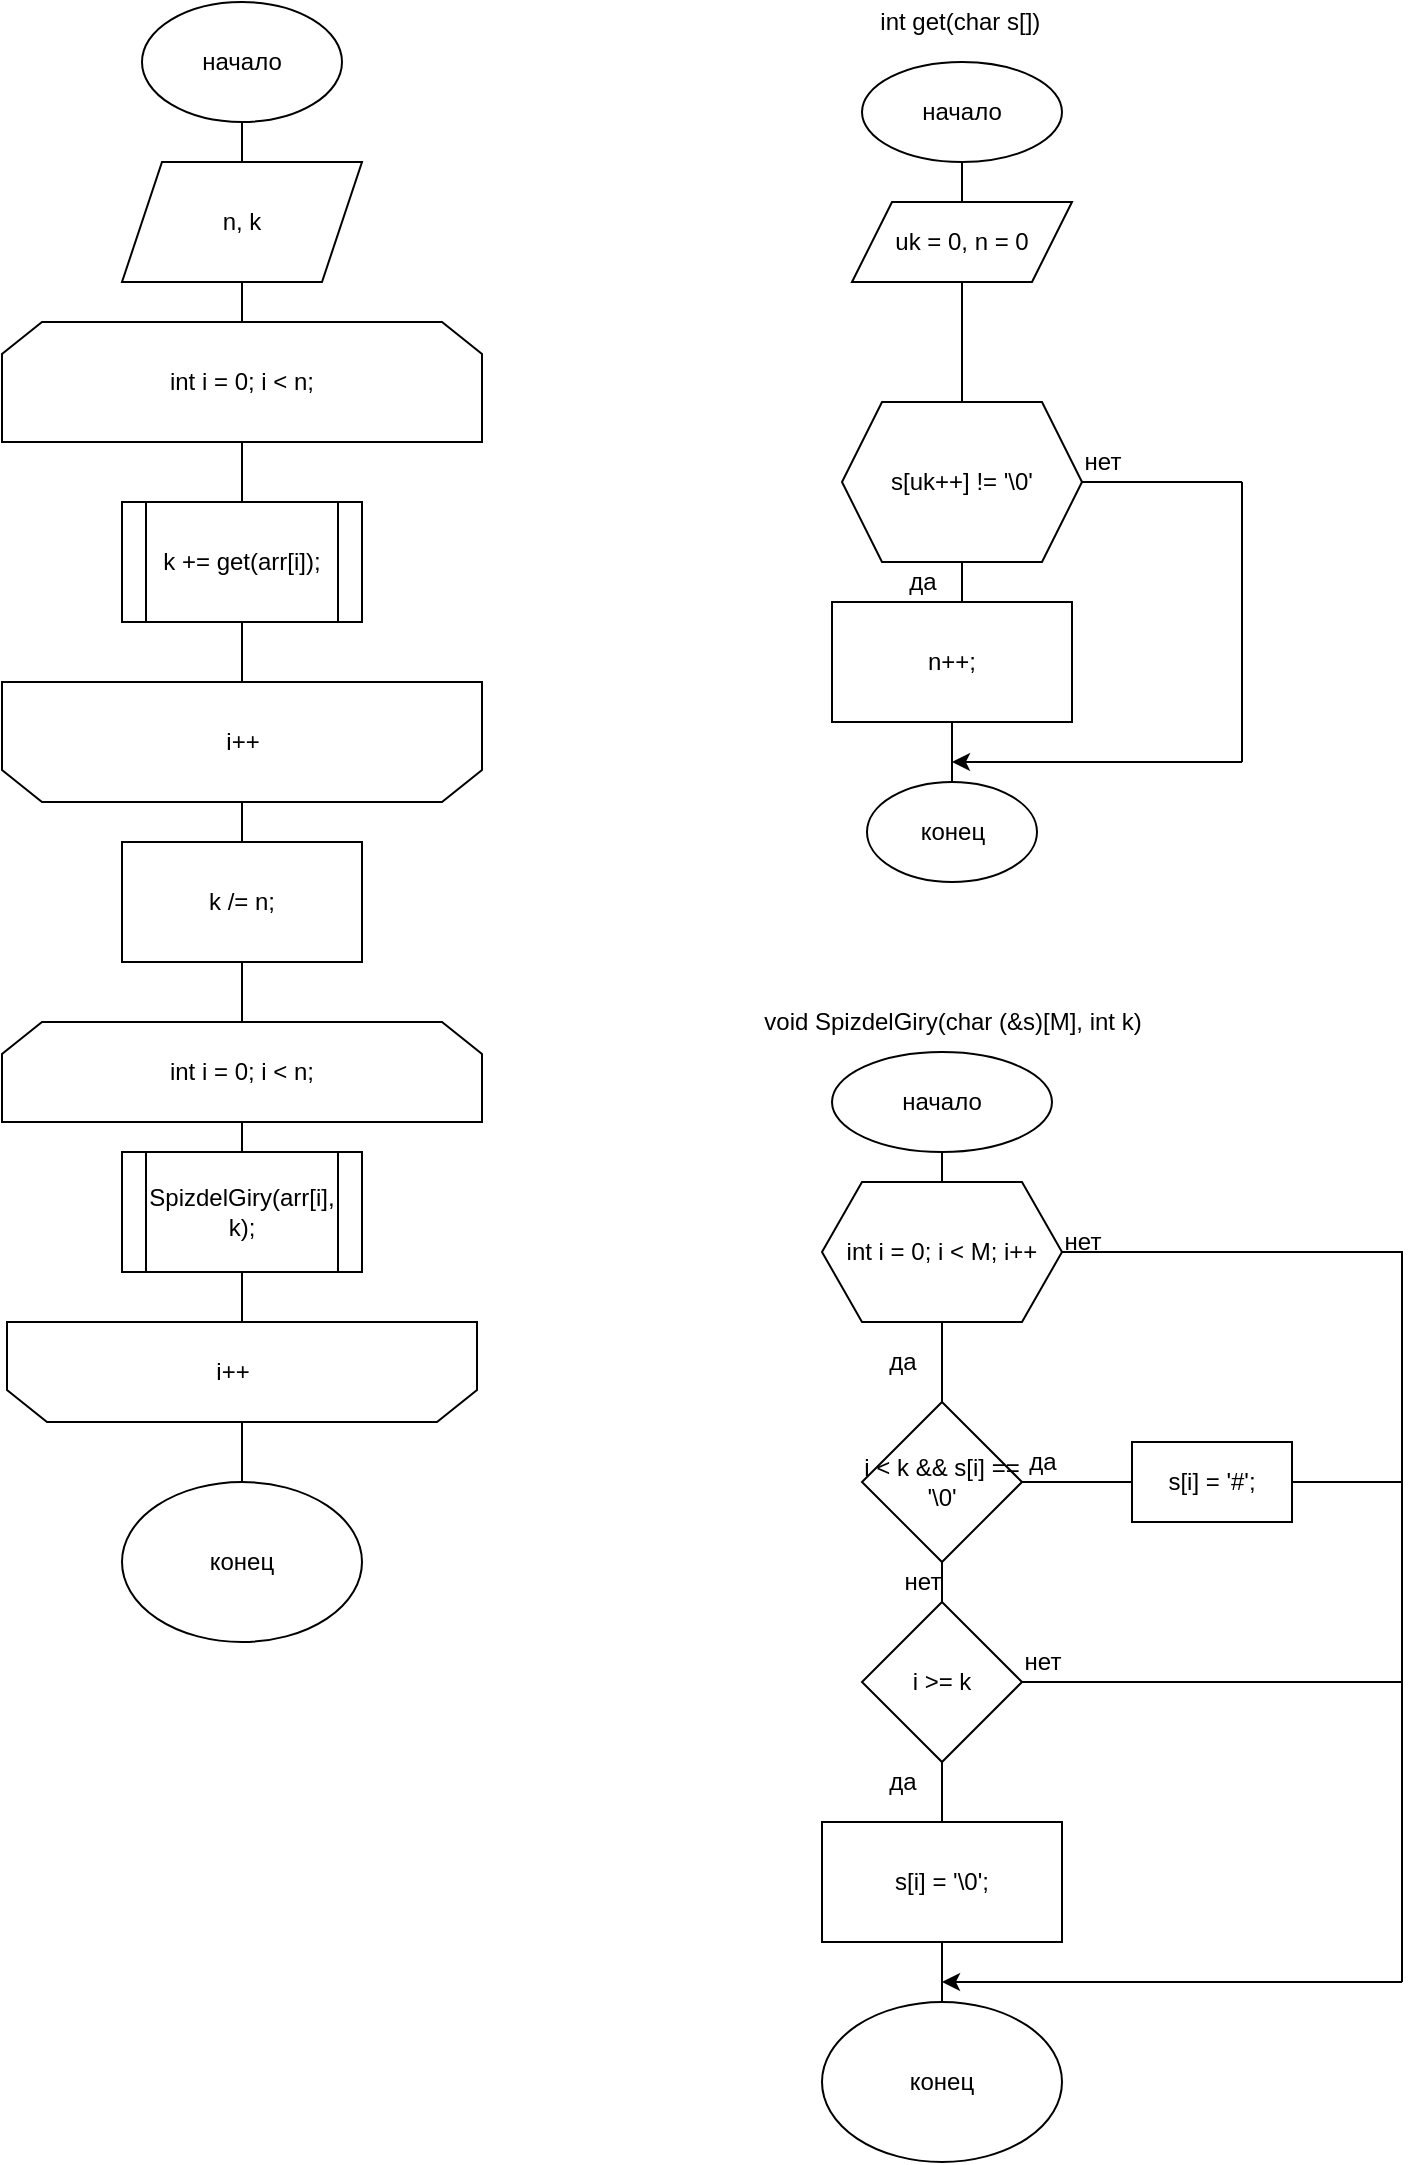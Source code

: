 <mxfile version="13.9.5" type="device"><diagram id="qQiDVnLWJcajwev5-J6D" name="Страница 1"><mxGraphModel dx="677" dy="403" grid="1" gridSize="10" guides="1" tooltips="1" connect="1" arrows="1" fold="1" page="1" pageScale="1" pageWidth="827" pageHeight="1169" math="0" shadow="0"><root><mxCell id="0"/><mxCell id="1" parent="0"/><mxCell id="ObT2H9v9xEEA9guumz-M-3" value="" style="edgeStyle=orthogonalEdgeStyle;rounded=0;orthogonalLoop=1;jettySize=auto;html=1;endArrow=none;endFill=0;" edge="1" parent="1" source="ObT2H9v9xEEA9guumz-M-1" target="ObT2H9v9xEEA9guumz-M-2"><mxGeometry relative="1" as="geometry"/></mxCell><mxCell id="ObT2H9v9xEEA9guumz-M-1" value="начало" style="ellipse;whiteSpace=wrap;html=1;" vertex="1" parent="1"><mxGeometry x="90" y="10" width="100" height="60" as="geometry"/></mxCell><mxCell id="ObT2H9v9xEEA9guumz-M-5" style="edgeStyle=orthogonalEdgeStyle;rounded=0;orthogonalLoop=1;jettySize=auto;html=1;exitX=0.5;exitY=1;exitDx=0;exitDy=0;entryX=0.5;entryY=0;entryDx=0;entryDy=0;endArrow=none;endFill=0;" edge="1" parent="1" source="ObT2H9v9xEEA9guumz-M-2" target="ObT2H9v9xEEA9guumz-M-4"><mxGeometry relative="1" as="geometry"/></mxCell><mxCell id="ObT2H9v9xEEA9guumz-M-2" value="n, k" style="shape=parallelogram;perimeter=parallelogramPerimeter;whiteSpace=wrap;html=1;fixedSize=1;" vertex="1" parent="1"><mxGeometry x="80" y="90" width="120" height="60" as="geometry"/></mxCell><mxCell id="ObT2H9v9xEEA9guumz-M-7" value="" style="edgeStyle=orthogonalEdgeStyle;rounded=0;orthogonalLoop=1;jettySize=auto;html=1;endArrow=none;endFill=0;" edge="1" parent="1" source="ObT2H9v9xEEA9guumz-M-4" target="ObT2H9v9xEEA9guumz-M-6"><mxGeometry relative="1" as="geometry"/></mxCell><mxCell id="ObT2H9v9xEEA9guumz-M-4" value="int i = 0; i &amp;lt; n;" style="shape=loopLimit;whiteSpace=wrap;html=1;" vertex="1" parent="1"><mxGeometry x="20" y="170" width="240" height="60" as="geometry"/></mxCell><mxCell id="ObT2H9v9xEEA9guumz-M-10" style="edgeStyle=orthogonalEdgeStyle;rounded=0;orthogonalLoop=1;jettySize=auto;html=1;exitX=0.5;exitY=1;exitDx=0;exitDy=0;entryX=0.5;entryY=1;entryDx=0;entryDy=0;endArrow=none;endFill=0;" edge="1" parent="1" source="ObT2H9v9xEEA9guumz-M-6" target="ObT2H9v9xEEA9guumz-M-8"><mxGeometry relative="1" as="geometry"/></mxCell><mxCell id="ObT2H9v9xEEA9guumz-M-6" value="k += get(arr[i]);" style="shape=process;whiteSpace=wrap;html=1;backgroundOutline=1;" vertex="1" parent="1"><mxGeometry x="80" y="260" width="120" height="60" as="geometry"/></mxCell><mxCell id="ObT2H9v9xEEA9guumz-M-12" value="" style="edgeStyle=orthogonalEdgeStyle;rounded=0;orthogonalLoop=1;jettySize=auto;html=1;endArrow=none;endFill=0;" edge="1" parent="1" source="ObT2H9v9xEEA9guumz-M-8" target="ObT2H9v9xEEA9guumz-M-11"><mxGeometry relative="1" as="geometry"/></mxCell><mxCell id="ObT2H9v9xEEA9guumz-M-8" value="" style="shape=loopLimit;whiteSpace=wrap;html=1;rotation=-180;" vertex="1" parent="1"><mxGeometry x="20" y="350" width="240" height="60" as="geometry"/></mxCell><mxCell id="ObT2H9v9xEEA9guumz-M-9" value="i++" style="text;html=1;align=center;verticalAlign=middle;resizable=0;points=[];autosize=1;" vertex="1" parent="1"><mxGeometry x="125" y="370" width="30" height="20" as="geometry"/></mxCell><mxCell id="ObT2H9v9xEEA9guumz-M-14" style="edgeStyle=orthogonalEdgeStyle;rounded=0;orthogonalLoop=1;jettySize=auto;html=1;exitX=0.5;exitY=1;exitDx=0;exitDy=0;entryX=0.5;entryY=0;entryDx=0;entryDy=0;endArrow=none;endFill=0;" edge="1" parent="1" source="ObT2H9v9xEEA9guumz-M-11" target="ObT2H9v9xEEA9guumz-M-13"><mxGeometry relative="1" as="geometry"/></mxCell><mxCell id="ObT2H9v9xEEA9guumz-M-11" value="k /= n;" style="whiteSpace=wrap;html=1;" vertex="1" parent="1"><mxGeometry x="80" y="430" width="120" height="60" as="geometry"/></mxCell><mxCell id="ObT2H9v9xEEA9guumz-M-16" value="" style="edgeStyle=orthogonalEdgeStyle;rounded=0;orthogonalLoop=1;jettySize=auto;html=1;endArrow=none;endFill=0;" edge="1" parent="1" source="ObT2H9v9xEEA9guumz-M-13" target="ObT2H9v9xEEA9guumz-M-15"><mxGeometry relative="1" as="geometry"/></mxCell><mxCell id="ObT2H9v9xEEA9guumz-M-13" value="int i = 0; i &amp;lt; n;" style="shape=loopLimit;whiteSpace=wrap;html=1;" vertex="1" parent="1"><mxGeometry x="20" y="520" width="240" height="50" as="geometry"/></mxCell><mxCell id="ObT2H9v9xEEA9guumz-M-19" style="edgeStyle=orthogonalEdgeStyle;rounded=0;orthogonalLoop=1;jettySize=auto;html=1;exitX=0.5;exitY=1;exitDx=0;exitDy=0;entryX=0.5;entryY=1;entryDx=0;entryDy=0;endArrow=none;endFill=0;" edge="1" parent="1" source="ObT2H9v9xEEA9guumz-M-15" target="ObT2H9v9xEEA9guumz-M-17"><mxGeometry relative="1" as="geometry"/></mxCell><mxCell id="ObT2H9v9xEEA9guumz-M-15" value="SpizdelGiry(arr[i], k);" style="shape=process;whiteSpace=wrap;html=1;backgroundOutline=1;" vertex="1" parent="1"><mxGeometry x="80" y="585" width="120" height="60" as="geometry"/></mxCell><mxCell id="ObT2H9v9xEEA9guumz-M-21" value="" style="edgeStyle=orthogonalEdgeStyle;rounded=0;orthogonalLoop=1;jettySize=auto;html=1;endArrow=none;endFill=0;" edge="1" parent="1" source="ObT2H9v9xEEA9guumz-M-17" target="ObT2H9v9xEEA9guumz-M-20"><mxGeometry relative="1" as="geometry"/></mxCell><mxCell id="ObT2H9v9xEEA9guumz-M-17" value="" style="shape=loopLimit;whiteSpace=wrap;html=1;rotation=-180;" vertex="1" parent="1"><mxGeometry x="22.5" y="670" width="235" height="50" as="geometry"/></mxCell><mxCell id="ObT2H9v9xEEA9guumz-M-18" value="i++" style="text;html=1;align=center;verticalAlign=middle;resizable=0;points=[];autosize=1;" vertex="1" parent="1"><mxGeometry x="120" y="685" width="30" height="20" as="geometry"/></mxCell><mxCell id="ObT2H9v9xEEA9guumz-M-20" value="конец" style="ellipse;whiteSpace=wrap;html=1;" vertex="1" parent="1"><mxGeometry x="80" y="750" width="120" height="80" as="geometry"/></mxCell><mxCell id="ObT2H9v9xEEA9guumz-M-22" value="&amp;nbsp;int get(char s[])" style="text;html=1;align=center;verticalAlign=middle;resizable=0;points=[];autosize=1;" vertex="1" parent="1"><mxGeometry x="447" y="10" width="100" height="20" as="geometry"/></mxCell><mxCell id="ObT2H9v9xEEA9guumz-M-25" value="" style="edgeStyle=orthogonalEdgeStyle;rounded=0;orthogonalLoop=1;jettySize=auto;html=1;endArrow=none;endFill=0;" edge="1" parent="1" source="ObT2H9v9xEEA9guumz-M-23" target="ObT2H9v9xEEA9guumz-M-24"><mxGeometry relative="1" as="geometry"/></mxCell><mxCell id="ObT2H9v9xEEA9guumz-M-23" value="начало" style="ellipse;whiteSpace=wrap;html=1;" vertex="1" parent="1"><mxGeometry x="450" y="40" width="100" height="50" as="geometry"/></mxCell><mxCell id="ObT2H9v9xEEA9guumz-M-27" value="" style="edgeStyle=orthogonalEdgeStyle;rounded=0;orthogonalLoop=1;jettySize=auto;html=1;endArrow=none;endFill=0;" edge="1" parent="1" source="ObT2H9v9xEEA9guumz-M-24" target="ObT2H9v9xEEA9guumz-M-26"><mxGeometry relative="1" as="geometry"/></mxCell><mxCell id="ObT2H9v9xEEA9guumz-M-24" value="uk = 0, n = 0" style="shape=parallelogram;perimeter=parallelogramPerimeter;whiteSpace=wrap;html=1;fixedSize=1;" vertex="1" parent="1"><mxGeometry x="445" y="110" width="110" height="40" as="geometry"/></mxCell><mxCell id="ObT2H9v9xEEA9guumz-M-29" value="" style="edgeStyle=orthogonalEdgeStyle;rounded=0;orthogonalLoop=1;jettySize=auto;html=1;endArrow=none;endFill=0;" edge="1" parent="1" source="ObT2H9v9xEEA9guumz-M-26" target="ObT2H9v9xEEA9guumz-M-28"><mxGeometry relative="1" as="geometry"/></mxCell><mxCell id="ObT2H9v9xEEA9guumz-M-33" style="edgeStyle=orthogonalEdgeStyle;rounded=0;orthogonalLoop=1;jettySize=auto;html=1;exitX=1;exitY=0.5;exitDx=0;exitDy=0;endArrow=none;endFill=0;" edge="1" parent="1" source="ObT2H9v9xEEA9guumz-M-26"><mxGeometry relative="1" as="geometry"><mxPoint x="640" y="250" as="targetPoint"/></mxGeometry></mxCell><mxCell id="ObT2H9v9xEEA9guumz-M-26" value="s[uk++] != '\0'" style="shape=hexagon;perimeter=hexagonPerimeter2;whiteSpace=wrap;html=1;fixedSize=1;" vertex="1" parent="1"><mxGeometry x="440" y="210" width="120" height="80" as="geometry"/></mxCell><mxCell id="ObT2H9v9xEEA9guumz-M-31" value="" style="edgeStyle=orthogonalEdgeStyle;rounded=0;orthogonalLoop=1;jettySize=auto;html=1;endArrow=none;endFill=0;" edge="1" parent="1" source="ObT2H9v9xEEA9guumz-M-28" target="ObT2H9v9xEEA9guumz-M-30"><mxGeometry relative="1" as="geometry"/></mxCell><mxCell id="ObT2H9v9xEEA9guumz-M-28" value="n++;" style="whiteSpace=wrap;html=1;" vertex="1" parent="1"><mxGeometry x="435" y="310" width="120" height="60" as="geometry"/></mxCell><mxCell id="ObT2H9v9xEEA9guumz-M-30" value="конец" style="ellipse;whiteSpace=wrap;html=1;" vertex="1" parent="1"><mxGeometry x="452.5" y="400" width="85" height="50" as="geometry"/></mxCell><mxCell id="ObT2H9v9xEEA9guumz-M-32" value="да" style="text;html=1;align=center;verticalAlign=middle;resizable=0;points=[];autosize=1;" vertex="1" parent="1"><mxGeometry x="465" y="290" width="30" height="20" as="geometry"/></mxCell><mxCell id="ObT2H9v9xEEA9guumz-M-34" value="" style="endArrow=classic;html=1;" edge="1" parent="1"><mxGeometry width="50" height="50" relative="1" as="geometry"><mxPoint x="640" y="390" as="sourcePoint"/><mxPoint x="495" y="390" as="targetPoint"/></mxGeometry></mxCell><mxCell id="ObT2H9v9xEEA9guumz-M-35" value="" style="endArrow=none;html=1;" edge="1" parent="1"><mxGeometry width="50" height="50" relative="1" as="geometry"><mxPoint x="640" y="390" as="sourcePoint"/><mxPoint x="640" y="250" as="targetPoint"/></mxGeometry></mxCell><mxCell id="ObT2H9v9xEEA9guumz-M-36" value="нет" style="text;html=1;align=center;verticalAlign=middle;resizable=0;points=[];autosize=1;" vertex="1" parent="1"><mxGeometry x="555" y="230" width="30" height="20" as="geometry"/></mxCell><mxCell id="ObT2H9v9xEEA9guumz-M-38" value="void SpizdelGiry(char (&amp;amp;s)[M], int k)" style="text;html=1;align=center;verticalAlign=middle;resizable=0;points=[];autosize=1;" vertex="1" parent="1"><mxGeometry x="395" y="510" width="200" height="20" as="geometry"/></mxCell><mxCell id="ObT2H9v9xEEA9guumz-M-43" value="" style="edgeStyle=orthogonalEdgeStyle;rounded=0;orthogonalLoop=1;jettySize=auto;html=1;endArrow=none;endFill=0;" edge="1" parent="1" source="ObT2H9v9xEEA9guumz-M-39" target="ObT2H9v9xEEA9guumz-M-42"><mxGeometry relative="1" as="geometry"/></mxCell><mxCell id="ObT2H9v9xEEA9guumz-M-39" value="начало" style="ellipse;whiteSpace=wrap;html=1;" vertex="1" parent="1"><mxGeometry x="435" y="535" width="110" height="50" as="geometry"/></mxCell><mxCell id="ObT2H9v9xEEA9guumz-M-45" value="" style="edgeStyle=orthogonalEdgeStyle;rounded=0;orthogonalLoop=1;jettySize=auto;html=1;endArrow=none;endFill=0;" edge="1" parent="1" source="ObT2H9v9xEEA9guumz-M-42" target="ObT2H9v9xEEA9guumz-M-44"><mxGeometry relative="1" as="geometry"/></mxCell><mxCell id="ObT2H9v9xEEA9guumz-M-64" style="edgeStyle=orthogonalEdgeStyle;rounded=0;orthogonalLoop=1;jettySize=auto;html=1;exitX=1;exitY=0.5;exitDx=0;exitDy=0;endArrow=none;endFill=0;" edge="1" parent="1" source="ObT2H9v9xEEA9guumz-M-42"><mxGeometry relative="1" as="geometry"><mxPoint x="720" y="645.095" as="targetPoint"/><Array as="points"><mxPoint x="720" y="635"/></Array></mxGeometry></mxCell><mxCell id="ObT2H9v9xEEA9guumz-M-42" value="int i = 0; i &amp;lt; M; i++" style="shape=hexagon;perimeter=hexagonPerimeter2;whiteSpace=wrap;html=1;fixedSize=1;" vertex="1" parent="1"><mxGeometry x="430" y="600" width="120" height="70" as="geometry"/></mxCell><mxCell id="ObT2H9v9xEEA9guumz-M-47" value="" style="edgeStyle=orthogonalEdgeStyle;rounded=0;orthogonalLoop=1;jettySize=auto;html=1;endArrow=none;endFill=0;" edge="1" parent="1" source="ObT2H9v9xEEA9guumz-M-44" target="ObT2H9v9xEEA9guumz-M-46"><mxGeometry relative="1" as="geometry"/></mxCell><mxCell id="ObT2H9v9xEEA9guumz-M-49" value="" style="edgeStyle=orthogonalEdgeStyle;rounded=0;orthogonalLoop=1;jettySize=auto;html=1;endArrow=none;endFill=0;" edge="1" parent="1" source="ObT2H9v9xEEA9guumz-M-44" target="ObT2H9v9xEEA9guumz-M-48"><mxGeometry relative="1" as="geometry"/></mxCell><mxCell id="ObT2H9v9xEEA9guumz-M-44" value="i &amp;lt; k &amp;amp;&amp;amp; s[i] == '\0'" style="rhombus;whiteSpace=wrap;html=1;" vertex="1" parent="1"><mxGeometry x="450" y="710" width="80" height="80" as="geometry"/></mxCell><mxCell id="ObT2H9v9xEEA9guumz-M-63" style="edgeStyle=orthogonalEdgeStyle;rounded=0;orthogonalLoop=1;jettySize=auto;html=1;exitX=1;exitY=0.5;exitDx=0;exitDy=0;endArrow=none;endFill=0;" edge="1" parent="1" source="ObT2H9v9xEEA9guumz-M-46"><mxGeometry relative="1" as="geometry"><mxPoint x="720" y="750" as="targetPoint"/></mxGeometry></mxCell><mxCell id="ObT2H9v9xEEA9guumz-M-46" value="s[i] = '#';" style="whiteSpace=wrap;html=1;" vertex="1" parent="1"><mxGeometry x="585" y="730" width="80" height="40" as="geometry"/></mxCell><mxCell id="ObT2H9v9xEEA9guumz-M-51" value="" style="edgeStyle=orthogonalEdgeStyle;rounded=0;orthogonalLoop=1;jettySize=auto;html=1;endArrow=none;endFill=0;" edge="1" parent="1" source="ObT2H9v9xEEA9guumz-M-48" target="ObT2H9v9xEEA9guumz-M-50"><mxGeometry relative="1" as="geometry"/></mxCell><mxCell id="ObT2H9v9xEEA9guumz-M-55" style="edgeStyle=orthogonalEdgeStyle;rounded=0;orthogonalLoop=1;jettySize=auto;html=1;exitX=1;exitY=0.5;exitDx=0;exitDy=0;endArrow=none;endFill=0;" edge="1" parent="1" source="ObT2H9v9xEEA9guumz-M-48"><mxGeometry relative="1" as="geometry"><mxPoint x="720" y="850" as="targetPoint"/></mxGeometry></mxCell><mxCell id="ObT2H9v9xEEA9guumz-M-48" value="i &amp;gt;= k" style="rhombus;whiteSpace=wrap;html=1;" vertex="1" parent="1"><mxGeometry x="450" y="810" width="80" height="80" as="geometry"/></mxCell><mxCell id="ObT2H9v9xEEA9guumz-M-58" style="edgeStyle=orthogonalEdgeStyle;rounded=0;orthogonalLoop=1;jettySize=auto;html=1;exitX=0.5;exitY=1;exitDx=0;exitDy=0;entryX=0.5;entryY=0;entryDx=0;entryDy=0;endArrow=none;endFill=0;" edge="1" parent="1" source="ObT2H9v9xEEA9guumz-M-50" target="ObT2H9v9xEEA9guumz-M-52"><mxGeometry relative="1" as="geometry"><Array as="points"><mxPoint x="490" y="1000"/><mxPoint x="490" y="1000"/></Array></mxGeometry></mxCell><mxCell id="ObT2H9v9xEEA9guumz-M-50" value="s[i] = '\0';" style="whiteSpace=wrap;html=1;" vertex="1" parent="1"><mxGeometry x="430" y="920" width="120" height="60" as="geometry"/></mxCell><mxCell id="ObT2H9v9xEEA9guumz-M-52" value="конец" style="ellipse;whiteSpace=wrap;html=1;" vertex="1" parent="1"><mxGeometry x="430" y="1010" width="120" height="80" as="geometry"/></mxCell><mxCell id="ObT2H9v9xEEA9guumz-M-60" value="" style="endArrow=classic;html=1;" edge="1" parent="1"><mxGeometry width="50" height="50" relative="1" as="geometry"><mxPoint x="720" y="1000" as="sourcePoint"/><mxPoint x="490" y="1000" as="targetPoint"/></mxGeometry></mxCell><mxCell id="ObT2H9v9xEEA9guumz-M-61" value="" style="endArrow=none;html=1;" edge="1" parent="1"><mxGeometry width="50" height="50" relative="1" as="geometry"><mxPoint x="720" y="1000" as="sourcePoint"/><mxPoint x="720" y="640" as="targetPoint"/></mxGeometry></mxCell><mxCell id="ObT2H9v9xEEA9guumz-M-65" value="нет" style="text;html=1;align=center;verticalAlign=middle;resizable=0;points=[];autosize=1;" vertex="1" parent="1"><mxGeometry x="545" y="620" width="30" height="20" as="geometry"/></mxCell><mxCell id="ObT2H9v9xEEA9guumz-M-66" value="да" style="text;html=1;align=center;verticalAlign=middle;resizable=0;points=[];autosize=1;" vertex="1" parent="1"><mxGeometry x="455" y="680" width="30" height="20" as="geometry"/></mxCell><mxCell id="ObT2H9v9xEEA9guumz-M-67" value="да" style="text;html=1;align=center;verticalAlign=middle;resizable=0;points=[];autosize=1;" vertex="1" parent="1"><mxGeometry x="525" y="730" width="30" height="20" as="geometry"/></mxCell><mxCell id="ObT2H9v9xEEA9guumz-M-68" value="нет" style="text;html=1;align=center;verticalAlign=middle;resizable=0;points=[];autosize=1;" vertex="1" parent="1"><mxGeometry x="465" y="790" width="30" height="20" as="geometry"/></mxCell><mxCell id="ObT2H9v9xEEA9guumz-M-69" value="нет" style="text;html=1;align=center;verticalAlign=middle;resizable=0;points=[];autosize=1;" vertex="1" parent="1"><mxGeometry x="525" y="830" width="30" height="20" as="geometry"/></mxCell><mxCell id="ObT2H9v9xEEA9guumz-M-70" value="да" style="text;html=1;align=center;verticalAlign=middle;resizable=0;points=[];autosize=1;" vertex="1" parent="1"><mxGeometry x="455" y="890" width="30" height="20" as="geometry"/></mxCell></root></mxGraphModel></diagram></mxfile>